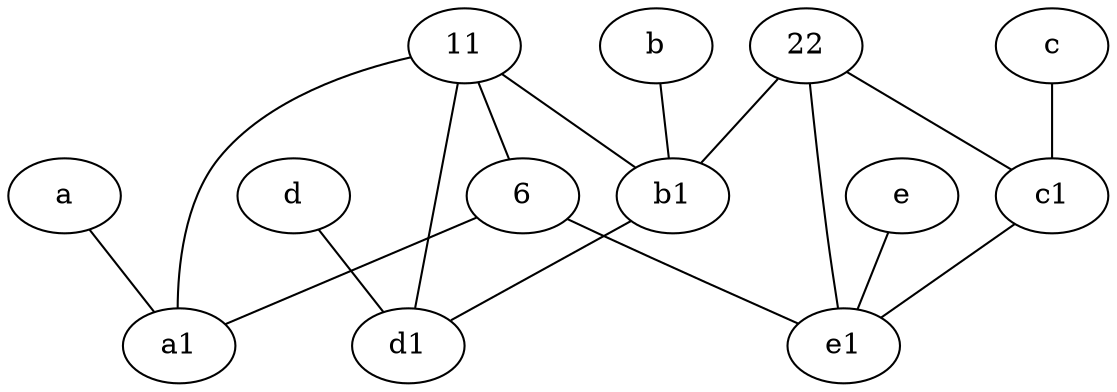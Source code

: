 graph {
	node [labelfontsize=50]
	b [labelfontsize=50 pos="10,4!"]
	c [labelfontsize=50 pos="4.5,2!"]
	c1 [labelfontsize=50 pos="4.5,3!"]
	6 [labelfontsize=50]
	e1 [labelfontsize=50 pos="7,7!"]
	d [labelfontsize=50 pos="2,5!"]
	11 [labelfontsize=50]
	a1 [labelfontsize=50 pos="8,3!"]
	d1 [labelfontsize=50 pos="3,5!"]
	22 [labelfontsize=50]
	b1 [labelfontsize=50 pos="9,4!"]
	a [labelfontsize=50 pos="8,2!"]
	e [labelfontsize=50 pos="7,9!"]
	11 -- a1
	6 -- e1
	b -- b1
	a -- a1
	22 -- c1
	6 -- a1
	d -- d1
	c -- c1
	e -- e1
	22 -- b1
	b1 -- d1
	11 -- b1
	11 -- 6
	22 -- e1
	11 -- d1
	c1 -- e1
}
